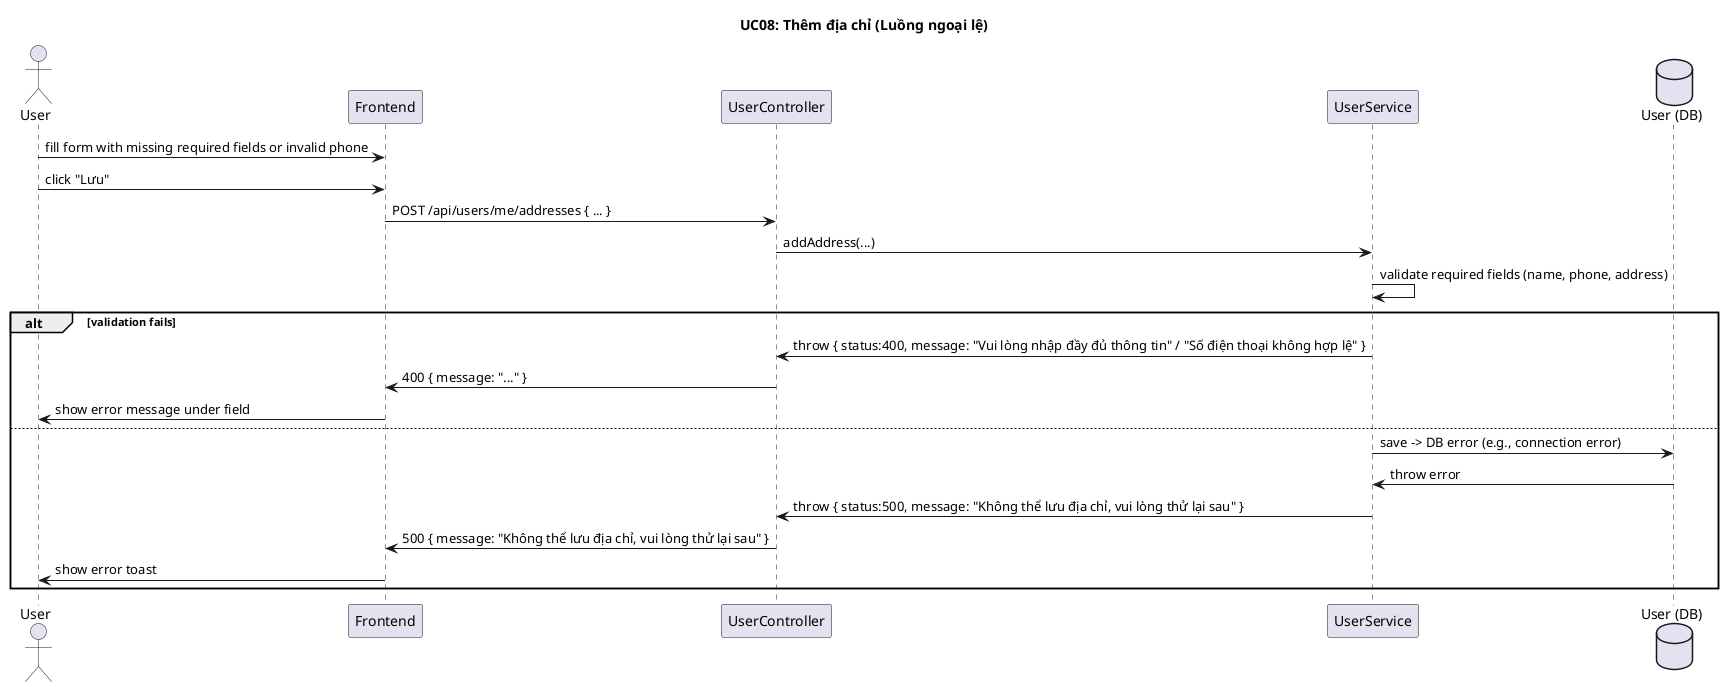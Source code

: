 @startuml UC08_AddAddress_Errors

title UC08: Thêm địa chỉ (Luồng ngoại lệ)

actor User
participant Frontend
participant UserController
participant UserService
database userDB as "User (DB)"

User -> Frontend: fill form with missing required fields or invalid phone
User -> Frontend: click "Lưu"
Frontend -> UserController: POST /api/users/me/addresses { ... }
UserController -> UserService: addAddress(...)
UserService -> UserService: validate required fields (name, phone, address)
alt validation fails
  UserService -> UserController: throw { status:400, message: "Vui lòng nhập đầy đủ thông tin" / "Số điện thoại không hợp lệ" }
  UserController -> Frontend: 400 { message: "..." }
  Frontend -> User: show error message under field
else
  UserService -> userDB: save -> DB error (e.g., connection error)
  userDB -> UserService: throw error
  UserService -> UserController: throw { status:500, message: "Không thể lưu địa chỉ, vui lòng thử lại sau" }
  UserController -> Frontend: 500 { message: "Không thể lưu địa chỉ, vui lòng thử lại sau" }
  Frontend -> User: show error toast
end
@enduml

